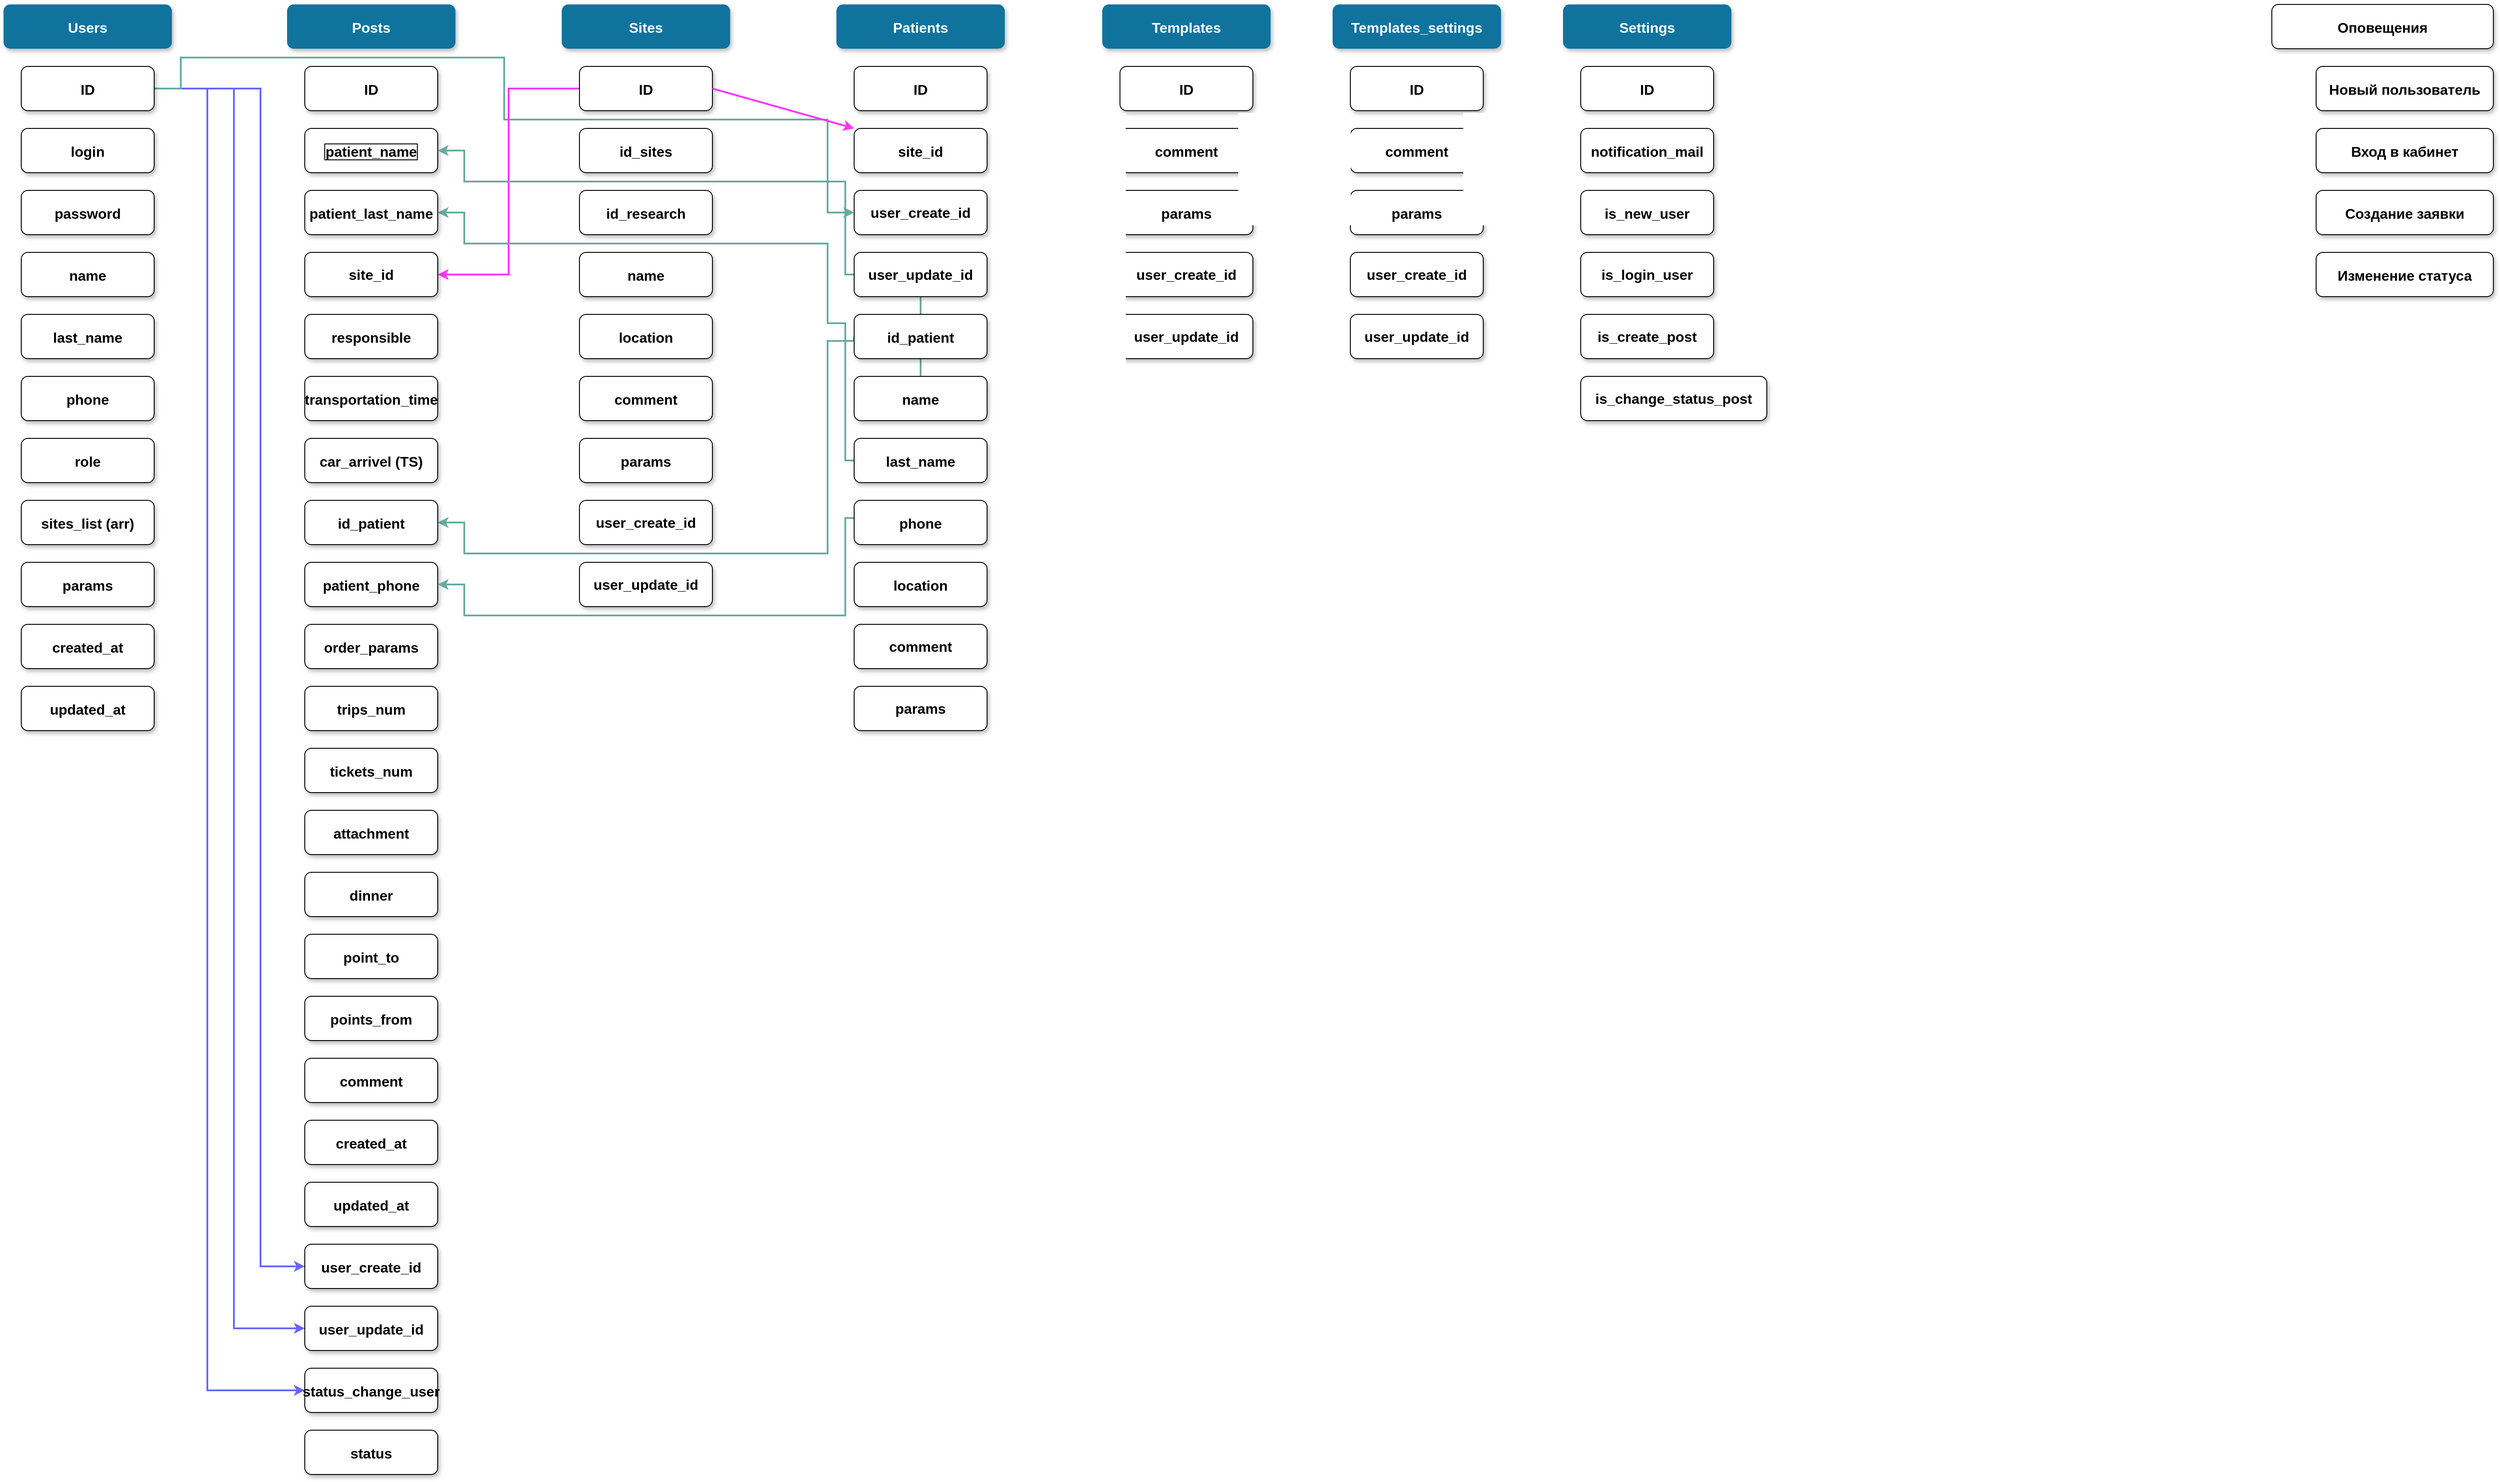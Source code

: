 <mxfile version="14.8.2" type="github">
  <diagram name="Page-1" id="97916047-d0de-89f5-080d-49f4d83e522f">
    <mxGraphModel dx="1887" dy="1091" grid="1" gridSize="10" guides="1" tooltips="1" connect="1" arrows="1" fold="1" page="1" pageScale="1.5" pageWidth="1169" pageHeight="827" background="none" math="0" shadow="0">
      <root>
        <mxCell id="0" />
        <mxCell id="1" parent="0" />
        <mxCell id="7" value="Users" style="rounded=1;fillColor=#10739E;strokeColor=none;shadow=1;gradientColor=none;fontStyle=1;fontColor=#FFFFFF;fontSize=16;spacing=2;" parent="1" vertex="1">
          <mxGeometry x="200" y="140" width="190" height="50" as="geometry" />
        </mxCell>
        <mxCell id="rJ3aGdKmb5TKuyw39_h3-55" value="Posts" style="rounded=1;fillColor=#10739E;strokeColor=none;shadow=1;gradientColor=none;fontStyle=1;fontColor=#FFFFFF;fontSize=16;spacing=2;" parent="1" vertex="1">
          <mxGeometry x="520" y="140" width="190" height="50" as="geometry" />
        </mxCell>
        <mxCell id="rJ3aGdKmb5TKuyw39_h3-56" value="Sites" style="rounded=1;fillColor=#10739E;strokeColor=none;shadow=1;gradientColor=none;fontStyle=1;fontColor=#FFFFFF;fontSize=16;spacing=2;" parent="1" vertex="1">
          <mxGeometry x="830" y="140" width="190" height="50" as="geometry" />
        </mxCell>
        <mxCell id="rJ3aGdKmb5TKuyw39_h3-173" style="edgeStyle=orthogonalEdgeStyle;rounded=0;orthogonalLoop=1;jettySize=auto;html=1;entryX=0;entryY=0.5;entryDx=0;entryDy=0;fontSize=16;fontColor=#3333FF;targetPerimeterSpacing=0;strokeWidth=2;strokeColor=#6666FF;" parent="1" source="rJ3aGdKmb5TKuyw39_h3-57" target="rJ3aGdKmb5TKuyw39_h3-172" edge="1">
          <mxGeometry relative="1" as="geometry">
            <Array as="points">
              <mxPoint x="460" y="235" />
              <mxPoint x="460" y="1635" />
            </Array>
          </mxGeometry>
        </mxCell>
        <mxCell id="rJ3aGdKmb5TKuyw39_h3-175" style="edgeStyle=orthogonalEdgeStyle;rounded=0;orthogonalLoop=1;jettySize=auto;html=1;entryX=0;entryY=0.5;entryDx=0;entryDy=0;fontSize=16;fontColor=#3333FF;targetPerimeterSpacing=0;strokeWidth=2;strokeColor=#6666FF;" parent="1" source="rJ3aGdKmb5TKuyw39_h3-57" target="rJ3aGdKmb5TKuyw39_h3-174" edge="1">
          <mxGeometry relative="1" as="geometry">
            <Array as="points">
              <mxPoint x="430" y="235" />
              <mxPoint x="430" y="1705" />
            </Array>
          </mxGeometry>
        </mxCell>
        <mxCell id="rJ3aGdKmb5TKuyw39_h3-179" style="edgeStyle=orthogonalEdgeStyle;rounded=0;orthogonalLoop=1;jettySize=auto;html=1;entryX=0;entryY=0.5;entryDx=0;entryDy=0;fontSize=16;fontColor=#3333FF;targetPerimeterSpacing=0;strokeColor=#6666FF;strokeWidth=2;" parent="1" source="rJ3aGdKmb5TKuyw39_h3-57" target="rJ3aGdKmb5TKuyw39_h3-171" edge="1">
          <mxGeometry relative="1" as="geometry">
            <Array as="points">
              <mxPoint x="490" y="235" />
              <mxPoint x="490" y="1565" />
            </Array>
          </mxGeometry>
        </mxCell>
        <mxCell id="rWSi3-J1DLjIoyEVDis9-10" style="edgeStyle=orthogonalEdgeStyle;rounded=0;orthogonalLoop=1;jettySize=auto;html=1;entryX=0;entryY=0.5;entryDx=0;entryDy=0;fillColor=#d5e8d4;strokeWidth=2;strokeColor=#67AB9F;" edge="1" parent="1" source="rJ3aGdKmb5TKuyw39_h3-57" target="rWSi3-J1DLjIoyEVDis9-9">
          <mxGeometry relative="1" as="geometry">
            <Array as="points">
              <mxPoint x="400" y="235" />
              <mxPoint x="400" y="200" />
              <mxPoint x="765" y="200" />
              <mxPoint x="765" y="270" />
              <mxPoint x="1130" y="270" />
              <mxPoint x="1130" y="375" />
            </Array>
          </mxGeometry>
        </mxCell>
        <mxCell id="rJ3aGdKmb5TKuyw39_h3-57" value="ID" style="rounded=1;shadow=1;gradientColor=none;fontStyle=1;fontSize=16;spacing=2;labelBackgroundColor=none;" parent="1" vertex="1">
          <mxGeometry x="220" y="210" width="150" height="50" as="geometry" />
        </mxCell>
        <mxCell id="rJ3aGdKmb5TKuyw39_h3-58" value="login" style="rounded=1;shadow=1;gradientColor=none;fontStyle=1;fontSize=16;spacing=2;labelBackgroundColor=none;" parent="1" vertex="1">
          <mxGeometry x="220" y="280" width="150" height="50" as="geometry" />
        </mxCell>
        <mxCell id="rJ3aGdKmb5TKuyw39_h3-59" value="password" style="rounded=1;shadow=1;gradientColor=none;fontStyle=1;fontSize=16;spacing=2;labelBackgroundColor=none;" parent="1" vertex="1">
          <mxGeometry x="220" y="350" width="150" height="50" as="geometry" />
        </mxCell>
        <mxCell id="rJ3aGdKmb5TKuyw39_h3-60" value="name" style="rounded=1;shadow=1;gradientColor=none;fontStyle=1;fontSize=16;spacing=2;labelBackgroundColor=none;" parent="1" vertex="1">
          <mxGeometry x="220" y="420" width="150" height="50" as="geometry" />
        </mxCell>
        <mxCell id="rJ3aGdKmb5TKuyw39_h3-61" value="last_name" style="rounded=1;shadow=1;gradientColor=none;fontStyle=1;fontSize=16;spacing=2;labelBackgroundColor=none;" parent="1" vertex="1">
          <mxGeometry x="220" y="490" width="150" height="50" as="geometry" />
        </mxCell>
        <mxCell id="rJ3aGdKmb5TKuyw39_h3-62" value="phone" style="rounded=1;shadow=1;gradientColor=none;fontStyle=1;fontSize=16;spacing=2;labelBackgroundColor=none;" parent="1" vertex="1">
          <mxGeometry x="220" y="560" width="150" height="50" as="geometry" />
        </mxCell>
        <mxCell id="rJ3aGdKmb5TKuyw39_h3-63" value="role" style="rounded=1;shadow=1;gradientColor=none;fontStyle=1;fontSize=16;spacing=2;labelBackgroundColor=none;" parent="1" vertex="1">
          <mxGeometry x="220" y="630" width="150" height="50" as="geometry" />
        </mxCell>
        <mxCell id="rJ3aGdKmb5TKuyw39_h3-64" value="sites_list (arr)" style="rounded=1;shadow=1;gradientColor=none;fontStyle=1;fontSize=16;spacing=2;labelBackgroundColor=none;" parent="1" vertex="1">
          <mxGeometry x="220" y="700" width="150" height="50" as="geometry" />
        </mxCell>
        <mxCell id="rJ3aGdKmb5TKuyw39_h3-65" value="params" style="rounded=1;shadow=1;gradientColor=none;fontStyle=1;fontSize=16;spacing=2;labelBackgroundColor=none;" parent="1" vertex="1">
          <mxGeometry x="220" y="770" width="150" height="50" as="geometry" />
        </mxCell>
        <mxCell id="rJ3aGdKmb5TKuyw39_h3-67" value="ID" style="rounded=1;shadow=1;gradientColor=none;fontStyle=1;fontSize=16;spacing=2;labelBackgroundColor=none;" parent="1" vertex="1">
          <mxGeometry x="540" y="210" width="150" height="50" as="geometry" />
        </mxCell>
        <mxCell id="rJ3aGdKmb5TKuyw39_h3-68" value="status" style="rounded=1;shadow=1;gradientColor=none;fontStyle=1;fontSize=16;spacing=2;labelBackgroundColor=none;" parent="1" vertex="1">
          <mxGeometry x="540" y="1750" width="150" height="50" as="geometry" />
        </mxCell>
        <mxCell id="rJ3aGdKmb5TKuyw39_h3-69" value="created_at" style="rounded=1;shadow=1;gradientColor=none;fontStyle=1;fontSize=16;spacing=2;labelBackgroundColor=none;" parent="1" vertex="1">
          <mxGeometry x="540" y="1400" width="150" height="50" as="geometry" />
        </mxCell>
        <mxCell id="rJ3aGdKmb5TKuyw39_h3-70" value="updated_at" style="rounded=1;shadow=1;gradientColor=none;fontStyle=1;fontSize=16;spacing=2;labelBackgroundColor=none;" parent="1" vertex="1">
          <mxGeometry x="540" y="1470" width="150" height="50" as="geometry" />
        </mxCell>
        <mxCell id="rJ3aGdKmb5TKuyw39_h3-71" value="patient_name" style="rounded=1;shadow=1;gradientColor=none;fontStyle=1;fontSize=16;spacing=2;labelBackgroundColor=none;labelBorderColor=#000000;" parent="1" vertex="1">
          <mxGeometry x="540" y="280" width="150" height="50" as="geometry" />
        </mxCell>
        <mxCell id="rJ3aGdKmb5TKuyw39_h3-72" value="patient_phone" style="rounded=1;shadow=1;gradientColor=none;fontStyle=1;fontSize=16;spacing=2;labelBackgroundColor=none;" parent="1" vertex="1">
          <mxGeometry x="540" y="770" width="150" height="50" as="geometry" />
        </mxCell>
        <mxCell id="rJ3aGdKmb5TKuyw39_h3-128" style="edgeStyle=orthogonalEdgeStyle;rounded=0;orthogonalLoop=1;jettySize=auto;html=1;entryX=1;entryY=0.5;entryDx=0;entryDy=0;fontSize=16;fontColor=#3333FF;strokeWidth=2;strokeColor=#FF33FF;" parent="1" source="rJ3aGdKmb5TKuyw39_h3-90" target="rJ3aGdKmb5TKuyw39_h3-125" edge="1">
          <mxGeometry relative="1" as="geometry">
            <Array as="points">
              <mxPoint x="770" y="235" />
              <mxPoint x="770" y="445" />
            </Array>
          </mxGeometry>
        </mxCell>
        <mxCell id="rJ3aGdKmb5TKuyw39_h3-90" value="ID" style="rounded=1;shadow=1;gradientColor=none;fontStyle=1;fontSize=16;spacing=2;labelBackgroundColor=none;" parent="1" vertex="1">
          <mxGeometry x="850" y="210" width="150" height="50" as="geometry" />
        </mxCell>
        <mxCell id="rJ3aGdKmb5TKuyw39_h3-91" value="id_sites" style="rounded=1;shadow=1;gradientColor=none;fontStyle=1;fontSize=16;spacing=2;labelBackgroundColor=none;" parent="1" vertex="1">
          <mxGeometry x="850" y="280" width="150" height="50" as="geometry" />
        </mxCell>
        <mxCell id="rJ3aGdKmb5TKuyw39_h3-92" value="id_research" style="rounded=1;shadow=1;gradientColor=none;fontStyle=1;fontSize=16;spacing=2;labelBackgroundColor=none;" parent="1" vertex="1">
          <mxGeometry x="850" y="350" width="150" height="50" as="geometry" />
        </mxCell>
        <mxCell id="rJ3aGdKmb5TKuyw39_h3-93" value="name" style="rounded=1;shadow=1;gradientColor=none;fontStyle=1;fontSize=16;spacing=2;labelBackgroundColor=none;" parent="1" vertex="1">
          <mxGeometry x="850" y="420" width="150" height="50" as="geometry" />
        </mxCell>
        <mxCell id="rJ3aGdKmb5TKuyw39_h3-94" value="location" style="rounded=1;shadow=1;gradientColor=none;fontStyle=1;fontSize=16;spacing=2;labelBackgroundColor=none;" parent="1" vertex="1">
          <mxGeometry x="850" y="490" width="150" height="50" as="geometry" />
        </mxCell>
        <mxCell id="rJ3aGdKmb5TKuyw39_h3-95" value="comment" style="rounded=1;shadow=1;gradientColor=none;fontStyle=1;fontSize=16;spacing=2;labelBackgroundColor=none;" parent="1" vertex="1">
          <mxGeometry x="850" y="560" width="150" height="50" as="geometry" />
        </mxCell>
        <mxCell id="rJ3aGdKmb5TKuyw39_h3-102" value="Patients" style="rounded=1;fillColor=#10739E;strokeColor=none;shadow=1;gradientColor=none;fontStyle=1;fontColor=#FFFFFF;fontSize=16;spacing=2;" parent="1" vertex="1">
          <mxGeometry x="1140" y="140" width="190" height="50" as="geometry" />
        </mxCell>
        <mxCell id="rJ3aGdKmb5TKuyw39_h3-103" value="ID" style="rounded=1;shadow=1;gradientColor=none;fontStyle=1;fontSize=16;spacing=2;labelBackgroundColor=none;" parent="1" vertex="1">
          <mxGeometry x="1160" y="210" width="150" height="50" as="geometry" />
        </mxCell>
        <mxCell id="rJ3aGdKmb5TKuyw39_h3-104" value="site_id" style="rounded=1;shadow=1;gradientColor=none;fontStyle=1;fontSize=16;spacing=2;labelBackgroundColor=none;" parent="1" vertex="1">
          <mxGeometry x="1160" y="280" width="150" height="50" as="geometry" />
        </mxCell>
        <mxCell id="rJ3aGdKmb5TKuyw39_h3-177" style="edgeStyle=orthogonalEdgeStyle;rounded=0;orthogonalLoop=1;jettySize=auto;html=1;entryX=1;entryY=0.5;entryDx=0;entryDy=0;fontSize=16;fontColor=#3333FF;targetPerimeterSpacing=0;strokeColor=#67AB9F;strokeWidth=2;" parent="1" source="rJ3aGdKmb5TKuyw39_h3-105" target="rJ3aGdKmb5TKuyw39_h3-71" edge="1">
          <mxGeometry relative="1" as="geometry">
            <Array as="points">
              <mxPoint x="1150" y="445" />
              <mxPoint x="1150" y="340" />
              <mxPoint x="720" y="340" />
              <mxPoint x="720" y="305" />
            </Array>
          </mxGeometry>
        </mxCell>
        <mxCell id="rJ3aGdKmb5TKuyw39_h3-105" value="name" style="rounded=1;shadow=1;gradientColor=none;fontStyle=1;fontSize=16;spacing=2;labelBackgroundColor=none;" parent="1" vertex="1">
          <mxGeometry x="1160" y="560" width="150" height="50" as="geometry" />
        </mxCell>
        <mxCell id="rJ3aGdKmb5TKuyw39_h3-178" style="edgeStyle=orthogonalEdgeStyle;rounded=0;orthogonalLoop=1;jettySize=auto;html=1;entryX=1;entryY=0.5;entryDx=0;entryDy=0;fontSize=16;fontColor=#3333FF;targetPerimeterSpacing=0;strokeColor=#67AB9F;strokeWidth=2;" parent="1" source="rJ3aGdKmb5TKuyw39_h3-106" target="rJ3aGdKmb5TKuyw39_h3-122" edge="1">
          <mxGeometry relative="1" as="geometry">
            <Array as="points">
              <mxPoint x="1150" y="655" />
              <mxPoint x="1150" y="500" />
              <mxPoint x="1130" y="500" />
              <mxPoint x="1130" y="410" />
              <mxPoint x="720" y="410" />
              <mxPoint x="720" y="375" />
            </Array>
          </mxGeometry>
        </mxCell>
        <mxCell id="rJ3aGdKmb5TKuyw39_h3-106" value="last_name" style="rounded=1;shadow=1;gradientColor=none;fontStyle=1;fontSize=16;spacing=2;labelBackgroundColor=none;" parent="1" vertex="1">
          <mxGeometry x="1160" y="630" width="150" height="50" as="geometry" />
        </mxCell>
        <mxCell id="rJ3aGdKmb5TKuyw39_h3-176" style="edgeStyle=orthogonalEdgeStyle;rounded=0;orthogonalLoop=1;jettySize=auto;html=1;entryX=1;entryY=0.5;entryDx=0;entryDy=0;fontSize=16;fontColor=#3333FF;targetPerimeterSpacing=0;strokeColor=#67AB9F;strokeWidth=2;" parent="1" source="rJ3aGdKmb5TKuyw39_h3-107" target="rJ3aGdKmb5TKuyw39_h3-72" edge="1">
          <mxGeometry relative="1" as="geometry">
            <Array as="points">
              <mxPoint x="1150" y="720" />
              <mxPoint x="1150" y="830" />
              <mxPoint x="720" y="830" />
              <mxPoint x="720" y="795" />
            </Array>
          </mxGeometry>
        </mxCell>
        <mxCell id="rJ3aGdKmb5TKuyw39_h3-107" value="phone" style="rounded=1;shadow=1;gradientColor=none;fontStyle=1;fontSize=16;spacing=2;labelBackgroundColor=none;" parent="1" vertex="1">
          <mxGeometry x="1160" y="700" width="150" height="50" as="geometry" />
        </mxCell>
        <mxCell id="rJ3aGdKmb5TKuyw39_h3-137" style="edgeStyle=orthogonalEdgeStyle;rounded=0;orthogonalLoop=1;jettySize=auto;html=1;entryX=1;entryY=0.5;entryDx=0;entryDy=0;fontSize=16;fontColor=#3333FF;strokeWidth=2;strokeColor=#67AB9F;targetPerimeterSpacing=0;exitX=0;exitY=0.5;exitDx=0;exitDy=0;" parent="1" source="rJ3aGdKmb5TKuyw39_h3-108" target="rJ3aGdKmb5TKuyw39_h3-136" edge="1">
          <mxGeometry relative="1" as="geometry">
            <Array as="points">
              <mxPoint x="1160" y="520" />
              <mxPoint x="1130" y="520" />
              <mxPoint x="1130" y="760" />
              <mxPoint x="720" y="760" />
              <mxPoint x="720" y="725" />
            </Array>
          </mxGeometry>
        </mxCell>
        <mxCell id="rJ3aGdKmb5TKuyw39_h3-108" value="id_patient" style="rounded=1;shadow=1;gradientColor=none;fontStyle=1;fontSize=16;spacing=2;labelBackgroundColor=none;" parent="1" vertex="1">
          <mxGeometry x="1160" y="490" width="150" height="50" as="geometry" />
        </mxCell>
        <mxCell id="rJ3aGdKmb5TKuyw39_h3-115" value="" style="endArrow=classic;html=1;fontSize=16;exitX=1;exitY=0.5;exitDx=0;exitDy=0;entryX=0;entryY=0;entryDx=0;entryDy=0;fontColor=#3333FF;strokeWidth=2;strokeColor=#FF33FF;" parent="1" source="rJ3aGdKmb5TKuyw39_h3-90" target="rJ3aGdKmb5TKuyw39_h3-104" edge="1">
          <mxGeometry width="50" height="50" relative="1" as="geometry">
            <mxPoint x="1020" y="260" as="sourcePoint" />
            <mxPoint x="1070" y="210" as="targetPoint" />
          </mxGeometry>
        </mxCell>
        <mxCell id="rJ3aGdKmb5TKuyw39_h3-119" value="comment" style="rounded=1;shadow=1;gradientColor=none;fontStyle=1;fontSize=16;spacing=2;labelBackgroundColor=none;whiteSpace=wrap;" parent="1" vertex="1">
          <mxGeometry x="1160" y="840" width="150" height="50" as="geometry" />
        </mxCell>
        <mxCell id="rJ3aGdKmb5TKuyw39_h3-120" value="created_at" style="rounded=1;shadow=1;gradientColor=none;fontStyle=1;fontSize=16;spacing=2;labelBackgroundColor=none;" parent="1" vertex="1">
          <mxGeometry x="220" y="840" width="150" height="50" as="geometry" />
        </mxCell>
        <mxCell id="rJ3aGdKmb5TKuyw39_h3-121" value="updated_at" style="rounded=1;shadow=1;gradientColor=none;fontStyle=1;fontSize=16;spacing=2;labelBackgroundColor=none;" parent="1" vertex="1">
          <mxGeometry x="220" y="910" width="150" height="50" as="geometry" />
        </mxCell>
        <mxCell id="rJ3aGdKmb5TKuyw39_h3-122" value="patient_last_name" style="rounded=1;shadow=1;gradientColor=none;fontStyle=1;fontSize=16;spacing=2;labelBackgroundColor=none;" parent="1" vertex="1">
          <mxGeometry x="540" y="350" width="150" height="50" as="geometry" />
        </mxCell>
        <mxCell id="rJ3aGdKmb5TKuyw39_h3-125" value="site_id" style="rounded=1;shadow=1;gradientColor=none;fontStyle=1;fontSize=16;spacing=2;labelBackgroundColor=none;whiteSpace=wrap;" parent="1" vertex="1">
          <mxGeometry x="540" y="420" width="150" height="50" as="geometry" />
        </mxCell>
        <mxCell id="rJ3aGdKmb5TKuyw39_h3-126" value="responsible" style="rounded=1;shadow=1;gradientColor=none;fontStyle=1;fontSize=16;spacing=2;labelBackgroundColor=none;" parent="1" vertex="1">
          <mxGeometry x="540" y="490" width="150" height="50" as="geometry" />
        </mxCell>
        <mxCell id="rJ3aGdKmb5TKuyw39_h3-136" value="id_patient" style="rounded=1;shadow=1;gradientColor=none;fontStyle=1;fontSize=16;spacing=2;labelBackgroundColor=none;" parent="1" vertex="1">
          <mxGeometry x="540" y="700" width="150" height="50" as="geometry" />
        </mxCell>
        <mxCell id="rJ3aGdKmb5TKuyw39_h3-154" value="order_params" style="rounded=1;shadow=1;gradientColor=none;fontStyle=1;fontSize=16;spacing=2;labelBackgroundColor=none;" parent="1" vertex="1">
          <mxGeometry x="540" y="840" width="150" height="50" as="geometry" />
        </mxCell>
        <mxCell id="rJ3aGdKmb5TKuyw39_h3-155" value="tickets_num" style="rounded=1;shadow=1;gradientColor=none;fontStyle=1;fontSize=16;spacing=2;labelBackgroundColor=none;labelBorderColor=none;" parent="1" vertex="1">
          <mxGeometry x="540" y="980" width="150" height="50" as="geometry" />
        </mxCell>
        <mxCell id="rJ3aGdKmb5TKuyw39_h3-156" value="dinner" style="rounded=1;shadow=1;gradientColor=none;fontStyle=1;fontSize=16;spacing=2;labelBackgroundColor=none;" parent="1" vertex="1">
          <mxGeometry x="540" y="1120" width="150" height="50" as="geometry" />
        </mxCell>
        <mxCell id="rJ3aGdKmb5TKuyw39_h3-157" value="point_to" style="rounded=1;shadow=1;gradientColor=none;fontStyle=1;fontSize=16;spacing=2;labelBackgroundColor=none;" parent="1" vertex="1">
          <mxGeometry x="540" y="1190" width="150" height="50" as="geometry" />
        </mxCell>
        <mxCell id="rJ3aGdKmb5TKuyw39_h3-158" value="points_from" style="rounded=1;shadow=1;gradientColor=none;fontStyle=1;fontSize=16;spacing=2;labelBackgroundColor=none;" parent="1" vertex="1">
          <mxGeometry x="540" y="1260" width="150" height="50" as="geometry" />
        </mxCell>
        <mxCell id="rJ3aGdKmb5TKuyw39_h3-159" value="comment" style="rounded=1;shadow=1;gradientColor=none;fontStyle=1;fontSize=16;spacing=2;labelBackgroundColor=none;" parent="1" vertex="1">
          <mxGeometry x="540" y="1330" width="150" height="50" as="geometry" />
        </mxCell>
        <mxCell id="rJ3aGdKmb5TKuyw39_h3-160" value="transportation_time" style="rounded=1;shadow=1;gradientColor=none;fontStyle=1;fontSize=16;spacing=2;labelBackgroundColor=none;" parent="1" vertex="1">
          <mxGeometry x="540" y="560" width="150" height="50" as="geometry" />
        </mxCell>
        <mxCell id="rJ3aGdKmb5TKuyw39_h3-163" value="car_arrivel (TS)" style="rounded=1;shadow=1;gradientColor=none;fontStyle=1;fontSize=16;spacing=2;labelBackgroundColor=none;" parent="1" vertex="1">
          <mxGeometry x="540" y="630" width="150" height="50" as="geometry" />
        </mxCell>
        <mxCell id="rJ3aGdKmb5TKuyw39_h3-165" value="trips_num" style="rounded=1;shadow=1;gradientColor=none;fontStyle=1;fontSize=16;spacing=2;labelBackgroundColor=none;" parent="1" vertex="1">
          <mxGeometry x="540" y="910" width="150" height="50" as="geometry" />
        </mxCell>
        <mxCell id="rJ3aGdKmb5TKuyw39_h3-166" value="attachment" style="rounded=1;shadow=1;gradientColor=none;fontStyle=1;fontSize=16;spacing=2;labelBackgroundColor=none;" parent="1" vertex="1">
          <mxGeometry x="540" y="1050" width="150" height="50" as="geometry" />
        </mxCell>
        <mxCell id="rJ3aGdKmb5TKuyw39_h3-171" value="user_create_id" style="rounded=1;shadow=1;gradientColor=none;fontStyle=1;fontSize=16;spacing=2;labelBackgroundColor=none;" parent="1" vertex="1">
          <mxGeometry x="540" y="1540" width="150" height="50" as="geometry" />
        </mxCell>
        <mxCell id="rJ3aGdKmb5TKuyw39_h3-172" value="user_update_id" style="rounded=1;shadow=1;gradientColor=none;fontStyle=1;fontSize=16;spacing=2;labelBackgroundColor=none;" parent="1" vertex="1">
          <mxGeometry x="540" y="1610" width="150" height="50" as="geometry" />
        </mxCell>
        <mxCell id="rJ3aGdKmb5TKuyw39_h3-174" value="status_change_user" style="rounded=1;shadow=1;gradientColor=none;fontStyle=1;fontSize=16;spacing=2;labelBackgroundColor=none;" parent="1" vertex="1">
          <mxGeometry x="540" y="1680" width="150" height="50" as="geometry" />
        </mxCell>
        <mxCell id="rWSi3-J1DLjIoyEVDis9-7" value="params" style="rounded=1;shadow=1;gradientColor=none;fontStyle=1;fontSize=16;spacing=2;labelBackgroundColor=none;" vertex="1" parent="1">
          <mxGeometry x="850" y="630" width="150" height="50" as="geometry" />
        </mxCell>
        <mxCell id="rWSi3-J1DLjIoyEVDis9-8" value="params" style="rounded=1;shadow=1;gradientColor=none;fontStyle=1;fontSize=16;spacing=2;labelBackgroundColor=none;whiteSpace=wrap;" vertex="1" parent="1">
          <mxGeometry x="1160" y="910" width="150" height="50" as="geometry" />
        </mxCell>
        <mxCell id="rWSi3-J1DLjIoyEVDis9-9" value="user_create_id" style="rounded=1;shadow=1;gradientColor=none;fontStyle=1;fontSize=16;spacing=2;labelBackgroundColor=none;whiteSpace=wrap;" vertex="1" parent="1">
          <mxGeometry x="1160" y="350" width="150" height="50" as="geometry" />
        </mxCell>
        <mxCell id="rWSi3-J1DLjIoyEVDis9-11" value="user_update_id" style="rounded=1;shadow=1;gradientColor=none;fontStyle=1;fontSize=16;spacing=2;labelBackgroundColor=none;whiteSpace=wrap;" vertex="1" parent="1">
          <mxGeometry x="1160" y="420" width="150" height="50" as="geometry" />
        </mxCell>
        <mxCell id="rWSi3-J1DLjIoyEVDis9-12" value="user_create_id" style="rounded=1;shadow=1;gradientColor=none;fontStyle=1;fontSize=16;spacing=2;labelBackgroundColor=none;whiteSpace=wrap;" vertex="1" parent="1">
          <mxGeometry x="850" y="700" width="150" height="50" as="geometry" />
        </mxCell>
        <mxCell id="rWSi3-J1DLjIoyEVDis9-13" value="user_update_id" style="rounded=1;shadow=1;gradientColor=none;fontStyle=1;fontSize=16;spacing=2;labelBackgroundColor=none;whiteSpace=wrap;" vertex="1" parent="1">
          <mxGeometry x="850" y="770" width="150" height="50" as="geometry" />
        </mxCell>
        <mxCell id="rWSi3-J1DLjIoyEVDis9-14" value="location" style="rounded=1;shadow=1;gradientColor=none;fontStyle=1;fontSize=16;spacing=2;labelBackgroundColor=none;" vertex="1" parent="1">
          <mxGeometry x="1160" y="770" width="150" height="50" as="geometry" />
        </mxCell>
        <mxCell id="rWSi3-J1DLjIoyEVDis9-15" value="Templates" style="rounded=1;fillColor=#10739E;strokeColor=none;shadow=1;gradientColor=none;fontStyle=1;fontColor=#FFFFFF;fontSize=16;spacing=2;" vertex="1" parent="1">
          <mxGeometry x="1440" y="140" width="190" height="50" as="geometry" />
        </mxCell>
        <mxCell id="rWSi3-J1DLjIoyEVDis9-16" value="ID" style="rounded=1;shadow=1;gradientColor=none;fontStyle=1;fontSize=16;spacing=2;labelBackgroundColor=none;" vertex="1" parent="1">
          <mxGeometry x="1460" y="210" width="150" height="50" as="geometry" />
        </mxCell>
        <mxCell id="rWSi3-J1DLjIoyEVDis9-21" value="comment" style="rounded=1;shadow=1;gradientColor=none;fontStyle=1;fontSize=16;spacing=2;labelBackgroundColor=none;" vertex="1" parent="1">
          <mxGeometry x="1460" y="280" width="150" height="50" as="geometry" />
        </mxCell>
        <mxCell id="rWSi3-J1DLjIoyEVDis9-22" value="params" style="rounded=1;shadow=1;gradientColor=none;fontStyle=1;fontSize=16;spacing=2;labelBackgroundColor=none;" vertex="1" parent="1">
          <mxGeometry x="1460" y="350" width="150" height="50" as="geometry" />
        </mxCell>
        <mxCell id="rWSi3-J1DLjIoyEVDis9-23" value="user_create_id" style="rounded=1;shadow=1;gradientColor=none;fontStyle=1;fontSize=16;spacing=2;labelBackgroundColor=none;whiteSpace=wrap;" vertex="1" parent="1">
          <mxGeometry x="1460" y="420" width="150" height="50" as="geometry" />
        </mxCell>
        <mxCell id="rWSi3-J1DLjIoyEVDis9-24" value="user_update_id" style="rounded=1;shadow=1;gradientColor=none;fontStyle=1;fontSize=16;spacing=2;labelBackgroundColor=none;whiteSpace=wrap;" vertex="1" parent="1">
          <mxGeometry x="1460" y="490" width="150" height="50" as="geometry" />
        </mxCell>
        <mxCell id="rWSi3-J1DLjIoyEVDis9-25" value="Оповещения" style="rounded=1;shadow=1;gradientColor=none;fontStyle=1;fontSize=16;spacing=2;labelBackgroundColor=none;" vertex="1" parent="1">
          <mxGeometry x="2760" y="140" width="250" height="50" as="geometry" />
        </mxCell>
        <mxCell id="rWSi3-J1DLjIoyEVDis9-26" value="Новый пользователь" style="rounded=1;shadow=1;gradientColor=none;fontStyle=1;fontSize=16;spacing=2;labelBackgroundColor=none;" vertex="1" parent="1">
          <mxGeometry x="2810" y="210" width="200" height="50" as="geometry" />
        </mxCell>
        <mxCell id="rWSi3-J1DLjIoyEVDis9-27" value="Изменение статуса" style="rounded=1;shadow=1;gradientColor=none;fontStyle=1;fontSize=16;spacing=2;labelBackgroundColor=none;" vertex="1" parent="1">
          <mxGeometry x="2810" y="420" width="200" height="50" as="geometry" />
        </mxCell>
        <mxCell id="rWSi3-J1DLjIoyEVDis9-28" value="Вход в кабинет" style="rounded=1;shadow=1;gradientColor=none;fontStyle=1;fontSize=16;spacing=2;labelBackgroundColor=none;" vertex="1" parent="1">
          <mxGeometry x="2810" y="280" width="200" height="50" as="geometry" />
        </mxCell>
        <mxCell id="rWSi3-J1DLjIoyEVDis9-29" value="Templates_settings" style="rounded=1;fillColor=#10739E;strokeColor=none;shadow=1;gradientColor=none;fontStyle=1;fontColor=#FFFFFF;fontSize=16;spacing=2;" vertex="1" parent="1">
          <mxGeometry x="1700" y="140" width="190" height="50" as="geometry" />
        </mxCell>
        <mxCell id="rWSi3-J1DLjIoyEVDis9-30" value="ID" style="rounded=1;shadow=1;gradientColor=none;fontStyle=1;fontSize=16;spacing=2;labelBackgroundColor=none;" vertex="1" parent="1">
          <mxGeometry x="1720" y="210" width="150" height="50" as="geometry" />
        </mxCell>
        <mxCell id="rWSi3-J1DLjIoyEVDis9-31" value="comment" style="rounded=1;shadow=1;gradientColor=none;fontStyle=1;fontSize=16;spacing=2;labelBackgroundColor=none;" vertex="1" parent="1">
          <mxGeometry x="1720" y="280" width="150" height="50" as="geometry" />
        </mxCell>
        <mxCell id="rWSi3-J1DLjIoyEVDis9-32" value="params" style="rounded=1;shadow=1;gradientColor=none;fontStyle=1;fontSize=16;spacing=2;labelBackgroundColor=none;" vertex="1" parent="1">
          <mxGeometry x="1720" y="350" width="150" height="50" as="geometry" />
        </mxCell>
        <mxCell id="rWSi3-J1DLjIoyEVDis9-33" value="user_create_id" style="rounded=1;shadow=1;gradientColor=none;fontStyle=1;fontSize=16;spacing=2;labelBackgroundColor=none;whiteSpace=wrap;" vertex="1" parent="1">
          <mxGeometry x="1720" y="420" width="150" height="50" as="geometry" />
        </mxCell>
        <mxCell id="rWSi3-J1DLjIoyEVDis9-34" value="user_update_id" style="rounded=1;shadow=1;gradientColor=none;fontStyle=1;fontSize=16;spacing=2;labelBackgroundColor=none;whiteSpace=wrap;" vertex="1" parent="1">
          <mxGeometry x="1720" y="490" width="150" height="50" as="geometry" />
        </mxCell>
        <mxCell id="rWSi3-J1DLjIoyEVDis9-35" value="Создание заявки" style="rounded=1;shadow=1;gradientColor=none;fontStyle=1;fontSize=16;spacing=2;labelBackgroundColor=none;" vertex="1" parent="1">
          <mxGeometry x="2810" y="350" width="200" height="50" as="geometry" />
        </mxCell>
        <mxCell id="rWSi3-J1DLjIoyEVDis9-36" value="Settings" style="rounded=1;fillColor=#10739E;strokeColor=none;shadow=1;gradientColor=none;fontStyle=1;fontColor=#FFFFFF;fontSize=16;spacing=2;" vertex="1" parent="1">
          <mxGeometry x="1960" y="140" width="190" height="50" as="geometry" />
        </mxCell>
        <mxCell id="rWSi3-J1DLjIoyEVDis9-37" value="ID" style="rounded=1;shadow=1;gradientColor=none;fontStyle=1;fontSize=16;spacing=2;labelBackgroundColor=none;" vertex="1" parent="1">
          <mxGeometry x="1980" y="210" width="150" height="50" as="geometry" />
        </mxCell>
        <mxCell id="rWSi3-J1DLjIoyEVDis9-38" value="notification_mail" style="rounded=1;shadow=1;gradientColor=none;fontStyle=1;fontSize=16;spacing=2;labelBackgroundColor=none;" vertex="1" parent="1">
          <mxGeometry x="1980" y="280" width="150" height="50" as="geometry" />
        </mxCell>
        <mxCell id="rWSi3-J1DLjIoyEVDis9-39" value="is_new_user" style="rounded=1;shadow=1;gradientColor=none;fontStyle=1;fontSize=16;spacing=2;labelBackgroundColor=none;" vertex="1" parent="1">
          <mxGeometry x="1980" y="350" width="150" height="50" as="geometry" />
        </mxCell>
        <mxCell id="rWSi3-J1DLjIoyEVDis9-40" value="is_login_user" style="rounded=1;shadow=1;gradientColor=none;fontStyle=1;fontSize=16;spacing=2;labelBackgroundColor=none;whiteSpace=wrap;" vertex="1" parent="1">
          <mxGeometry x="1980" y="420" width="150" height="50" as="geometry" />
        </mxCell>
        <mxCell id="rWSi3-J1DLjIoyEVDis9-41" value="is_create_post" style="rounded=1;shadow=1;gradientColor=none;fontStyle=1;fontSize=16;spacing=2;labelBackgroundColor=none;whiteSpace=wrap;" vertex="1" parent="1">
          <mxGeometry x="1980" y="490" width="150" height="50" as="geometry" />
        </mxCell>
        <mxCell id="rWSi3-J1DLjIoyEVDis9-42" value="is_change_status_post" style="rounded=1;shadow=1;gradientColor=none;fontStyle=1;fontSize=16;spacing=2;labelBackgroundColor=none;whiteSpace=wrap;" vertex="1" parent="1">
          <mxGeometry x="1980" y="560" width="210" height="50" as="geometry" />
        </mxCell>
      </root>
    </mxGraphModel>
  </diagram>
</mxfile>
